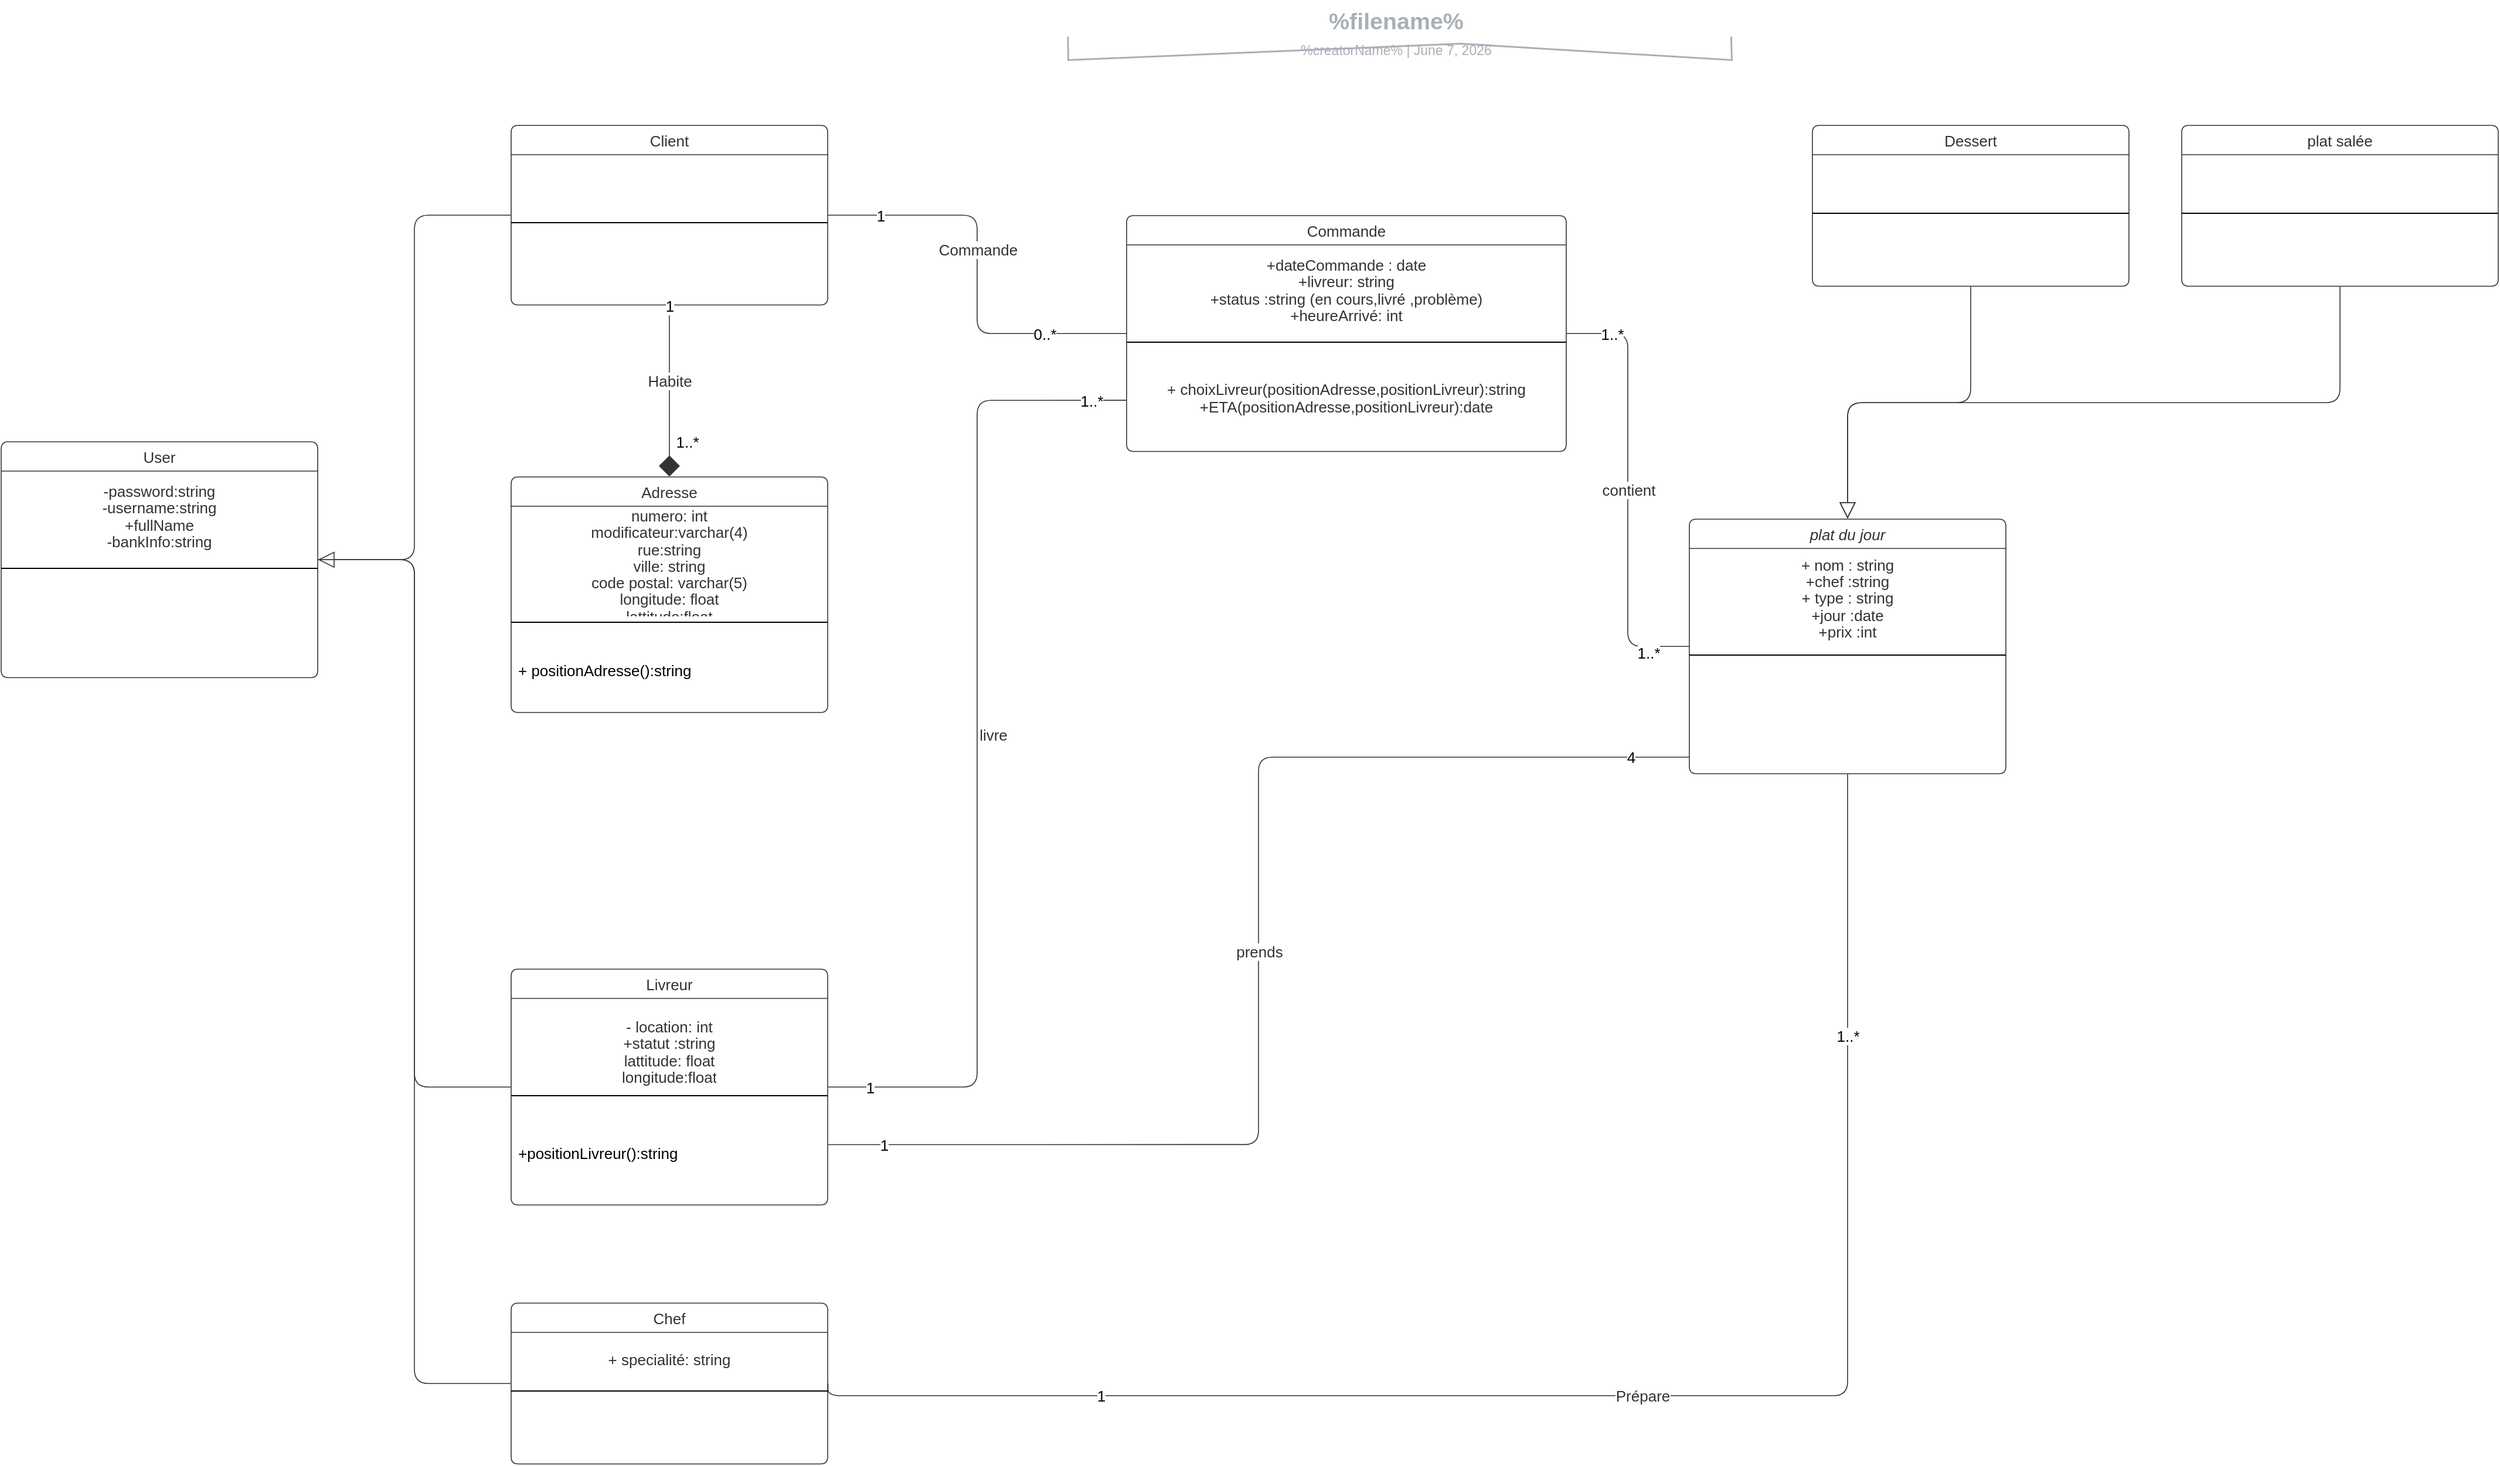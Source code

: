 <mxfile version="20.6.2" type="github">
  <diagram id="hdS_zrCQjjvmw232QyaX" name="Page-1">
    <mxGraphModel dx="2526" dy="1269" grid="1" gridSize="10" guides="1" tooltips="1" connect="1" arrows="1" fold="1" page="1" pageScale="1" pageWidth="827" pageHeight="1169" math="0" shadow="0">
      <root>
        <mxCell id="0" />
        <mxCell id="1" parent="0" />
        <mxCell id="U1_2OJh4UtTGv1gTS8dt-1" value="" style="group;dropTarget=0;pointerEvents=0;" vertex="1" parent="1">
          <mxGeometry x="1125" y="14" width="640" height="44" as="geometry" />
        </mxCell>
        <UserObject label="%filename%" placeholders="1" lucidchartObjectId="kWBYl.rsL5rs" id="U1_2OJh4UtTGv1gTS8dt-2">
          <mxCell style="points=[[0.062,0.967,0],[0.946,0.967,0]];html=1;overflow=block;blockSpacing=1;whiteSpace=wrap;fontSize=19.7;fontColor=#a9afb8;fontStyle=1;align=center;spacingLeft=7;spacingRight=7;spacingTop=2;spacing=3;strokeOpacity=0;fillOpacity=0;rounded=1;absoluteArcSize=1;arcSize=12;fillColor=#ffffff;strokeWidth=1.5;" vertex="1" parent="U1_2OJh4UtTGv1gTS8dt-1">
            <mxGeometry width="640" height="31" as="geometry" />
          </mxCell>
        </UserObject>
        <UserObject label="%creatorName%  |  %date{mmmm d, yyyy}%" placeholders="1" lucidchartObjectId="kWBYolvidEkw" id="U1_2OJh4UtTGv1gTS8dt-3">
          <mxCell style="html=1;overflow=block;blockSpacing=1;whiteSpace=wrap;fontSize=11.5;fontColor=#a9afb8;align=center;spacingLeft=7;spacingRight=7;spacingTop=2;spacing=3;strokeOpacity=0;fillOpacity=0;rounded=1;absoluteArcSize=1;arcSize=12;fillColor=#ffffff;strokeWidth=1.5;" vertex="1" parent="U1_2OJh4UtTGv1gTS8dt-1">
            <mxGeometry y="30" width="640" height="14" as="geometry" />
          </mxCell>
        </UserObject>
        <UserObject label="" lucidchartObjectId="kWBYQYheZtb3" id="U1_2OJh4UtTGv1gTS8dt-4">
          <mxCell style="html=1;jettySize=18;whiteSpace=wrap;fontSize=13;fontFamily=Helvetica;strokeColor=#a9afb8;strokeOpacity=100;strokeWidth=1.5;rounded=0;startArrow=none;endArrow=none;exitX=0.062;exitY=0.967;exitPerimeter=0;entryX=0.946;entryY=0.967;entryPerimeter=0;" edge="1" parent="U1_2OJh4UtTGv1gTS8dt-1" source="U1_2OJh4UtTGv1gTS8dt-2" target="U1_2OJh4UtTGv1gTS8dt-2">
            <mxGeometry width="100" height="100" relative="1" as="geometry">
              <Array as="points">
                <mxPoint x="40" y="50" generated="1" />
                <mxPoint x="375" y="36" />
                <mxPoint x="606" y="50" generated="1" />
              </Array>
            </mxGeometry>
          </mxCell>
        </UserObject>
        <mxCell id="U1_2OJh4UtTGv1gTS8dt-5" value="Client" style="html=1;overflow=block;blockSpacing=1;swimlane;childLayout=stackLayout;horizontal=1;horizontalStack=0;resizeParent=1;resizeParentMax=0;resizeLast=0;collapsible=0;fontStyle=0;marginBottom=0;swimlaneFillColor=#ffffff;startSize=25;whiteSpace=wrap;fontSize=13;fontColor=#333333;align=center;spacing=0;strokeColor=#333333;strokeOpacity=100;fillOpacity=100;rounded=1;absoluteArcSize=1;arcSize=12;fillColor=#ffffff;strokeWidth=0.8;" vertex="1" parent="1">
          <mxGeometry x="690" y="120" width="270" height="153.25" as="geometry" />
        </mxCell>
        <mxCell id="U1_2OJh4UtTGv1gTS8dt-6" value="" style="part=1;html=1;resizeHeight=0;strokeColor=none;fillColor=none;verticalAlign=middle;spacingLeft=4;spacingRight=4;overflow=hidden;rotatable=0;points=[[0,0.5],[1,0.5]];portConstraint=eastwest;swimlaneFillColor=#ffffff;strokeOpacity=100;fillOpacity=100;whiteSpace=wrap;fontSize=13;align=center;" vertex="1" parent="U1_2OJh4UtTGv1gTS8dt-5">
          <mxGeometry y="25" width="270" height="54" as="geometry" />
        </mxCell>
        <mxCell id="U1_2OJh4UtTGv1gTS8dt-7" value="" style="line;strokeWidth=1;fillColor=none;align=left;verticalAlign=middle;spacingTop=-1;spacingLeft=3;spacingRight=3;rotatable=0;labelPosition=right;points=[];portConstraint=eastwest;" vertex="1" parent="U1_2OJh4UtTGv1gTS8dt-5">
          <mxGeometry y="79" width="270" height="8" as="geometry" />
        </mxCell>
        <mxCell id="U1_2OJh4UtTGv1gTS8dt-8" value="" style="part=1;html=1;resizeHeight=0;strokeColor=none;fillColor=none;verticalAlign=middle;spacingLeft=4;spacingRight=4;overflow=hidden;rotatable=0;points=[[0,0.5],[1,0.5]];portConstraint=eastwest;swimlaneFillColor=#ffffff;strokeOpacity=100;fillOpacity=100;whiteSpace=wrap;fontSize=13;align=center;" vertex="1" parent="U1_2OJh4UtTGv1gTS8dt-5">
          <mxGeometry y="87" width="270" height="66.25" as="geometry" />
        </mxCell>
        <mxCell id="U1_2OJh4UtTGv1gTS8dt-9" value="Adresse" style="html=1;overflow=block;blockSpacing=1;swimlane;childLayout=stackLayout;horizontal=1;horizontalStack=0;resizeParent=1;resizeParentMax=0;resizeLast=0;collapsible=0;fontStyle=0;marginBottom=0;swimlaneFillColor=#ffffff;startSize=25;whiteSpace=wrap;fontSize=13;fontColor=#333333;align=center;spacing=0;strokeColor=#333333;strokeOpacity=100;fillOpacity=100;rounded=1;absoluteArcSize=1;arcSize=12;fillColor=#ffffff;strokeWidth=0.8;" vertex="1" parent="1">
          <mxGeometry x="690" y="420" width="270" height="201" as="geometry" />
        </mxCell>
        <mxCell id="U1_2OJh4UtTGv1gTS8dt-10" value="&lt;div style=&quot;display: flex; justify-content: center; text-align: center; align-items: baseline; font-size: 0; line-height: 1.25;margin-top: -2px;&quot;&gt;&lt;span&gt;&lt;span style=&quot;font-size:13px;color:#333333;&quot;&gt;numero: int&#xa;&lt;/span&gt;&lt;/span&gt;&lt;/div&gt;&lt;div style=&quot;display: flex; justify-content: center; text-align: center; align-items: baseline; font-size: 0; line-height: 1.25;margin-top: -2px;&quot;&gt;&lt;span&gt;&lt;span style=&quot;font-size:13px;color:#333333;&quot;&gt;modificateur:varchar(4)&#xa;&lt;/span&gt;&lt;/span&gt;&lt;/div&gt;&lt;div style=&quot;display: flex; justify-content: center; text-align: center; align-items: baseline; font-size: 0; line-height: 1.25;margin-top: -2px;&quot;&gt;&lt;span&gt;&lt;span style=&quot;font-size:13px;color:#333333;&quot;&gt;rue:string&#xa;&lt;/span&gt;&lt;/span&gt;&lt;/div&gt;&lt;div style=&quot;display: flex; justify-content: center; text-align: center; align-items: baseline; font-size: 0; line-height: 1.25;margin-top: -2px;&quot;&gt;&lt;span&gt;&lt;span style=&quot;font-size:13px;color:#333333;&quot;&gt;ville: string&#xa;&lt;/span&gt;&lt;/span&gt;&lt;/div&gt;&lt;div style=&quot;display: flex; justify-content: center; text-align: center; align-items: baseline; font-size: 0; line-height: 1.25;margin-top: -2px;&quot;&gt;&lt;span&gt;&lt;span style=&quot;font-size:13px;color:#333333;&quot;&gt;code postal: varchar(5)&#xa;&lt;/span&gt;&lt;/span&gt;&lt;/div&gt;&lt;div style=&quot;display: flex; justify-content: center; text-align: center; align-items: baseline; font-size: 0; line-height: 1.25;margin-top: -2px;&quot;&gt;&lt;span&gt;&lt;span style=&quot;font-size:13px;color:#333333;&quot;&gt;longitude: float&#xa;&lt;/span&gt;&lt;/span&gt;&lt;/div&gt;&lt;div style=&quot;display: flex; justify-content: center; text-align: center; align-items: baseline; font-size: 0; line-height: 1.25;margin-top: -2px;&quot;&gt;&lt;span&gt;&lt;span style=&quot;font-size:13px;color:#333333;&quot;&gt;lattitude:float&#xa;&lt;/span&gt;&lt;/span&gt;&lt;/div&gt;&lt;div style=&quot;display: flex; justify-content: center; text-align: center; align-items: baseline; font-size: 0; line-height: 1.25;margin-top: -2px;&quot;&gt;&lt;span&gt;&lt;span style=&quot;font-size:13px;color:#333333;&quot;&gt;&#xa;&lt;/span&gt;&lt;/span&gt;&lt;/div&gt;&lt;div style=&quot;display: flex; justify-content: center; text-align: center; align-items: baseline; font-size: 0; line-height: 1.25;margin-top: -2px;&quot;&gt;&lt;span&gt;&lt;/span&gt;&lt;/div&gt;" style="part=1;html=1;resizeHeight=0;strokeColor=none;fillColor=none;verticalAlign=middle;spacingLeft=4;spacingRight=4;overflow=hidden;rotatable=0;points=[[0,0.5],[1,0.5]];portConstraint=eastwest;swimlaneFillColor=#ffffff;strokeOpacity=100;fillOpacity=100;whiteSpace=wrap;fontSize=13;fontColor=#333333;align=center;" vertex="1" parent="U1_2OJh4UtTGv1gTS8dt-9">
          <mxGeometry y="25" width="270" height="95" as="geometry" />
        </mxCell>
        <mxCell id="U1_2OJh4UtTGv1gTS8dt-11" value="" style="line;strokeWidth=1;fillColor=none;align=left;verticalAlign=middle;spacingTop=-1;spacingLeft=3;spacingRight=3;rotatable=0;labelPosition=right;points=[];portConstraint=eastwest;" vertex="1" parent="U1_2OJh4UtTGv1gTS8dt-9">
          <mxGeometry y="120" width="270" height="8" as="geometry" />
        </mxCell>
        <mxCell id="U1_2OJh4UtTGv1gTS8dt-12" value="+ positionAdresse():string" style="part=1;resizeHeight=0;strokeColor=none;fillColor=none;align=left;verticalAlign=middle;spacingLeft=4;spacingRight=4;rotatable=0;points=[[0,0.5],[1,0.5]];portConstraint=eastwest;swimlaneFillColor=#ffffff;strokeOpacity=100;fillOpacity=100;whiteSpace=wrap;overflow=block;blockSpacing=1;html=1;fontSize=13;" vertex="1" parent="U1_2OJh4UtTGv1gTS8dt-9">
          <mxGeometry y="128" width="270" height="73" as="geometry" />
        </mxCell>
        <UserObject label="" lucidchartObjectId="TWlcJLq8VH~c" id="U1_2OJh4UtTGv1gTS8dt-13">
          <mxCell style="html=1;jettySize=18;whiteSpace=wrap;fontSize=13;strokeColor=#333333;strokeOpacity=100;strokeWidth=0.8;rounded=1;arcSize=24;edgeStyle=orthogonalEdgeStyle;startArrow=diamond;startFill=1;startSize=16;endArrow=none;exitX=0.5;exitY=-0.002;exitPerimeter=0;entryX=0.5;entryY=1.003;entryPerimeter=0;" edge="1" parent="1" source="U1_2OJh4UtTGv1gTS8dt-9" target="U1_2OJh4UtTGv1gTS8dt-5">
            <mxGeometry width="100" height="100" relative="1" as="geometry">
              <Array as="points" />
            </mxGeometry>
          </mxCell>
        </UserObject>
        <mxCell id="U1_2OJh4UtTGv1gTS8dt-14" value="Habite" style="text;html=1;resizable=0;labelBackgroundColor=default;align=center;verticalAlign=middle;fontColor=#333333;fontSize=13;" vertex="1" parent="U1_2OJh4UtTGv1gTS8dt-13">
          <mxGeometry x="0.119" relative="1" as="geometry" />
        </mxCell>
        <mxCell id="U1_2OJh4UtTGv1gTS8dt-15" value="1..*" style="text;html=1;resizable=0;labelBackgroundColor=default;align=center;verticalAlign=middle;fontSize=13;" vertex="1" parent="U1_2OJh4UtTGv1gTS8dt-13">
          <mxGeometry x="-1" relative="1" as="geometry">
            <mxPoint x="15" y="-30" as="offset" />
          </mxGeometry>
        </mxCell>
        <mxCell id="U1_2OJh4UtTGv1gTS8dt-16" value="1" style="text;html=1;resizable=0;labelBackgroundColor=default;align=center;verticalAlign=middle;fontSize=13;" vertex="1" parent="U1_2OJh4UtTGv1gTS8dt-13">
          <mxGeometry x="1" relative="1" as="geometry">
            <mxPoint as="offset" />
          </mxGeometry>
        </mxCell>
        <mxCell id="U1_2OJh4UtTGv1gTS8dt-17" value="Livreur" style="html=1;overflow=block;blockSpacing=1;swimlane;childLayout=stackLayout;horizontal=1;horizontalStack=0;resizeParent=1;resizeParentMax=0;resizeLast=0;collapsible=0;fontStyle=0;marginBottom=0;swimlaneFillColor=#ffffff;startSize=25;whiteSpace=wrap;fontSize=13;fontColor=#333333;align=center;spacing=0;strokeColor=#333333;strokeOpacity=100;fillOpacity=100;rounded=1;absoluteArcSize=1;arcSize=12;fillColor=#ffffff;strokeWidth=0.8;" vertex="1" parent="1">
          <mxGeometry x="690" y="840" width="270" height="201.25" as="geometry" />
        </mxCell>
        <mxCell id="U1_2OJh4UtTGv1gTS8dt-18" value="&lt;div style=&quot;display: flex; justify-content: center; text-align: center; align-items: baseline; font-size: 0; line-height: 1.25;margin-top: -2px;&quot;&gt;&lt;span&gt;&lt;span style=&quot;font-size:13px;color:#333333;&quot;&gt;&#xa;&lt;/span&gt;&lt;/span&gt;&lt;/div&gt;&lt;div style=&quot;display: flex; justify-content: center; text-align: center; align-items: baseline; font-size: 0; line-height: 1.25;margin-top: -2px;&quot;&gt;&lt;span&gt;&lt;span style=&quot;font-size:13px;color:#333333;&quot;&gt;- location: int&#xa;&lt;/span&gt;&lt;/span&gt;&lt;/div&gt;&lt;div style=&quot;display: flex; justify-content: center; text-align: center; align-items: baseline; font-size: 0; line-height: 1.25;margin-top: -2px;&quot;&gt;&lt;span&gt;&lt;span style=&quot;font-size:13px;color:#333333;&quot;&gt;+statut :string&#xa;&lt;/span&gt;&lt;/span&gt;&lt;/div&gt;&lt;div style=&quot;display: flex; justify-content: center; text-align: center; align-items: baseline; font-size: 0; line-height: 1.25;margin-top: -2px;&quot;&gt;&lt;span&gt;&lt;span style=&quot;font-size:13px;color:#333333;&quot;&gt;lattitude: float&#xa;&lt;/span&gt;&lt;/span&gt;&lt;/div&gt;&lt;div style=&quot;display: flex; justify-content: center; text-align: center; align-items: baseline; font-size: 0; line-height: 1.25;margin-top: -2px;&quot;&gt;&lt;span&gt;&lt;span style=&quot;font-size:13px;color:#333333;&quot;&gt;longitude:float&lt;/span&gt;&lt;/span&gt;&lt;/div&gt;" style="part=1;html=1;resizeHeight=0;strokeColor=none;fillColor=none;verticalAlign=middle;spacingLeft=4;spacingRight=4;overflow=hidden;rotatable=0;points=[[0,0.5],[1,0.5]];portConstraint=eastwest;swimlaneFillColor=#ffffff;strokeOpacity=100;fillOpacity=100;whiteSpace=wrap;fontSize=13;fontColor=#333333;align=center;" vertex="1" parent="U1_2OJh4UtTGv1gTS8dt-17">
          <mxGeometry y="25" width="270" height="79" as="geometry" />
        </mxCell>
        <mxCell id="U1_2OJh4UtTGv1gTS8dt-19" value="" style="line;strokeWidth=1;fillColor=none;align=left;verticalAlign=middle;spacingTop=-1;spacingLeft=3;spacingRight=3;rotatable=0;labelPosition=right;points=[];portConstraint=eastwest;" vertex="1" parent="U1_2OJh4UtTGv1gTS8dt-17">
          <mxGeometry y="104" width="270" height="8" as="geometry" />
        </mxCell>
        <mxCell id="U1_2OJh4UtTGv1gTS8dt-20" value="+positionLivreur():string" style="part=1;resizeHeight=0;strokeColor=none;fillColor=none;align=left;verticalAlign=middle;spacingLeft=4;spacingRight=4;rotatable=0;points=[[0,0.5],[1,0.5]];portConstraint=eastwest;swimlaneFillColor=#ffffff;strokeOpacity=100;fillOpacity=100;whiteSpace=wrap;overflow=block;blockSpacing=1;html=1;fontSize=13;" vertex="1" parent="U1_2OJh4UtTGv1gTS8dt-17">
          <mxGeometry y="112" width="270" height="89.25" as="geometry" />
        </mxCell>
        <mxCell id="U1_2OJh4UtTGv1gTS8dt-21" value="plat du jour" style="html=1;overflow=block;blockSpacing=1;swimlane;childLayout=stackLayout;horizontal=1;horizontalStack=0;resizeParent=1;resizeParentMax=0;resizeLast=0;collapsible=0;marginBottom=0;swimlaneFillColor=#ffffff;startSize=25;whiteSpace=wrap;fontSize=13;fontColor=#333333;fontStyle=2;align=center;spacing=0;strokeColor=#333333;strokeOpacity=100;fillOpacity=100;rounded=1;absoluteArcSize=1;arcSize=12;fillColor=#ffffff;strokeWidth=0.8;" vertex="1" parent="1">
          <mxGeometry x="1695" y="456" width="270" height="217.25" as="geometry" />
        </mxCell>
        <mxCell id="U1_2OJh4UtTGv1gTS8dt-22" value="&lt;div style=&quot;display: flex; justify-content: center; text-align: center; align-items: baseline; font-size: 0; line-height: 1.25;margin-top: -2px;&quot;&gt;&lt;span&gt;&lt;span style=&quot;font-size:13px;color:#333333;&quot;&gt;+ nom : string&#xa;&lt;/span&gt;&lt;/span&gt;&lt;/div&gt;&lt;div style=&quot;display: flex; justify-content: center; text-align: center; align-items: baseline; font-size: 0; line-height: 1.25;margin-top: -2px;&quot;&gt;&lt;span&gt;&lt;span style=&quot;font-size:13px;color:#333333;&quot;&gt;+chef :string&#xa;&lt;/span&gt;&lt;/span&gt;&lt;/div&gt;&lt;div style=&quot;display: flex; justify-content: center; text-align: center; align-items: baseline; font-size: 0; line-height: 1.25;margin-top: -2px;&quot;&gt;&lt;span&gt;&lt;span style=&quot;font-size:13px;color:#333333;&quot;&gt;+ type : string&#xa;&lt;/span&gt;&lt;/span&gt;&lt;/div&gt;&lt;div style=&quot;display: flex; justify-content: center; text-align: center; align-items: baseline; font-size: 0; line-height: 1.25;margin-top: -2px;&quot;&gt;&lt;span&gt;&lt;span style=&quot;font-size:13px;color:#333333;&quot;&gt;+jour :date&#xa;&lt;/span&gt;&lt;/span&gt;&lt;/div&gt;&lt;div style=&quot;display: flex; justify-content: center; text-align: center; align-items: baseline; font-size: 0; line-height: 1.25;margin-top: -2px;&quot;&gt;&lt;span&gt;&lt;span style=&quot;font-size:13px;color:#333333;&quot;&gt;+prix :int&lt;/span&gt;&lt;/span&gt;&lt;/div&gt;" style="part=1;html=1;resizeHeight=0;strokeColor=none;fillColor=none;verticalAlign=middle;spacingLeft=4;spacingRight=4;overflow=hidden;rotatable=0;points=[[0,0.5],[1,0.5]];portConstraint=eastwest;swimlaneFillColor=#ffffff;strokeOpacity=100;fillOpacity=100;whiteSpace=wrap;fontSize=13;fontColor=#333333;align=center;" vertex="1" parent="U1_2OJh4UtTGv1gTS8dt-21">
          <mxGeometry y="25" width="270" height="87" as="geometry" />
        </mxCell>
        <mxCell id="U1_2OJh4UtTGv1gTS8dt-23" value="" style="line;strokeWidth=1;fillColor=none;align=left;verticalAlign=middle;spacingTop=-1;spacingLeft=3;spacingRight=3;rotatable=0;labelPosition=right;points=[];portConstraint=eastwest;" vertex="1" parent="U1_2OJh4UtTGv1gTS8dt-21">
          <mxGeometry y="112" width="270" height="8" as="geometry" />
        </mxCell>
        <mxCell id="U1_2OJh4UtTGv1gTS8dt-24" value="" style="part=1;resizeHeight=0;strokeColor=none;fillColor=none;align=left;verticalAlign=middle;spacingLeft=4;spacingRight=4;rotatable=0;points=[[0,0.5],[1,0.5]];portConstraint=eastwest;swimlaneFillColor=#ffffff;strokeOpacity=100;fillOpacity=100;whiteSpace=wrap;overflow=block;blockSpacing=1;html=1;fontSize=13;" vertex="1" parent="U1_2OJh4UtTGv1gTS8dt-21">
          <mxGeometry y="120" width="270" height="97.25" as="geometry" />
        </mxCell>
        <mxCell id="U1_2OJh4UtTGv1gTS8dt-25" value="Commande" style="html=1;overflow=block;blockSpacing=1;swimlane;childLayout=stackLayout;horizontal=1;horizontalStack=0;resizeParent=1;resizeParentMax=0;resizeLast=0;collapsible=0;fontStyle=0;marginBottom=0;swimlaneFillColor=#ffffff;startSize=25;whiteSpace=wrap;fontSize=13;fontColor=#333333;align=center;spacing=0;strokeColor=#333333;strokeOpacity=100;fillOpacity=100;rounded=1;absoluteArcSize=1;arcSize=12;fillColor=#ffffff;strokeWidth=0.8;" vertex="1" parent="1">
          <mxGeometry x="1215" y="197" width="375" height="201.25" as="geometry" />
        </mxCell>
        <mxCell id="U1_2OJh4UtTGv1gTS8dt-26" value="&lt;div style=&quot;display: flex; justify-content: center; text-align: center; align-items: baseline; font-size: 0; line-height: 1.25;margin-top: -2px;&quot;&gt;&lt;span&gt;&lt;span style=&quot;font-size:13px;color:#333333;&quot;&gt;+dateCommande : date&#xa;&lt;/span&gt;&lt;/span&gt;&lt;/div&gt;&lt;div style=&quot;display: flex; justify-content: center; text-align: center; align-items: baseline; font-size: 0; line-height: 1.25;margin-top: -2px;&quot;&gt;&lt;span&gt;&lt;span style=&quot;font-size:13px;color:#333333;&quot;&gt;+livreur: string&#xa;&lt;/span&gt;&lt;/span&gt;&lt;/div&gt;&lt;div style=&quot;display: flex; justify-content: center; text-align: center; align-items: baseline; font-size: 0; line-height: 1.25;margin-top: -2px;&quot;&gt;&lt;span&gt;&lt;span style=&quot;font-size:13px;color:#333333;&quot;&gt;+status :string (en cours,livré ,problème)&#xa;&lt;/span&gt;&lt;/span&gt;&lt;/div&gt;&lt;div style=&quot;display: flex; justify-content: center; text-align: center; align-items: baseline; font-size: 0; line-height: 1.25;margin-top: -2px;&quot;&gt;&lt;span&gt;&lt;span style=&quot;font-size:13px;color:#333333;&quot;&gt;+heureArrivé: int&lt;/span&gt;&lt;/span&gt;&lt;/div&gt;" style="part=1;html=1;resizeHeight=0;strokeColor=none;fillColor=none;verticalAlign=middle;spacingLeft=4;spacingRight=4;overflow=hidden;rotatable=0;points=[[0,0.5],[1,0.5]];portConstraint=eastwest;swimlaneFillColor=#ffffff;strokeOpacity=100;fillOpacity=100;whiteSpace=wrap;fontSize=13;fontColor=#333333;align=center;" vertex="1" parent="U1_2OJh4UtTGv1gTS8dt-25">
          <mxGeometry y="25" width="375" height="79" as="geometry" />
        </mxCell>
        <mxCell id="U1_2OJh4UtTGv1gTS8dt-27" value="" style="line;strokeWidth=1;fillColor=none;align=left;verticalAlign=middle;spacingTop=-1;spacingLeft=3;spacingRight=3;rotatable=0;labelPosition=right;points=[];portConstraint=eastwest;" vertex="1" parent="U1_2OJh4UtTGv1gTS8dt-25">
          <mxGeometry y="104" width="375" height="8" as="geometry" />
        </mxCell>
        <mxCell id="U1_2OJh4UtTGv1gTS8dt-28" value="&lt;div style=&quot;display: flex; justify-content: center; text-align: center; align-items: baseline; font-size: 0; line-height: 1.25;margin-top: -2px;&quot;&gt;&lt;span&gt;&lt;span style=&quot;font-size:13px;color:#333333;&quot;&gt;+ choixLivreur(positionAdresse,positionLivreur):string&#xa;&lt;/span&gt;&lt;/span&gt;&lt;/div&gt;&lt;div style=&quot;display: flex; justify-content: center; text-align: center; align-items: baseline; font-size: 0; line-height: 1.25;margin-top: -2px;&quot;&gt;&lt;span&gt;&lt;span style=&quot;font-size:13px;color:#333333;&quot;&gt;+ETA(positionAdresse,positionLivreur):date&lt;/span&gt;&lt;/span&gt;&lt;/div&gt;" style="part=1;resizeHeight=0;strokeColor=none;fillColor=none;align=left;verticalAlign=middle;spacingLeft=4;spacingRight=4;rotatable=0;points=[[0,0.5],[1,0.5]];portConstraint=eastwest;swimlaneFillColor=#ffffff;strokeOpacity=100;fillOpacity=100;whiteSpace=wrap;overflow=block;blockSpacing=1;html=1;fontSize=13;" vertex="1" parent="U1_2OJh4UtTGv1gTS8dt-25">
          <mxGeometry y="112" width="375" height="89.25" as="geometry" />
        </mxCell>
        <UserObject label="" lucidchartObjectId="J2lc4CfqBbUZ" id="U1_2OJh4UtTGv1gTS8dt-29">
          <mxCell style="html=1;jettySize=18;whiteSpace=wrap;fontSize=13;strokeColor=#333333;strokeOpacity=100;strokeWidth=0.8;rounded=1;arcSize=24;edgeStyle=orthogonalEdgeStyle;startArrow=none;endArrow=none;exitX=1.001;exitY=0.5;exitPerimeter=0;entryX=-0.001;entryY=0.5;entryPerimeter=0;" edge="1" parent="1" source="U1_2OJh4UtTGv1gTS8dt-5" target="U1_2OJh4UtTGv1gTS8dt-25">
            <mxGeometry width="100" height="100" relative="1" as="geometry">
              <Array as="points" />
            </mxGeometry>
          </mxCell>
        </UserObject>
        <mxCell id="U1_2OJh4UtTGv1gTS8dt-30" value="Commande" style="text;html=1;resizable=0;labelBackgroundColor=default;align=center;verticalAlign=middle;fontColor=#333333;fontSize=13;" vertex="1" parent="U1_2OJh4UtTGv1gTS8dt-29">
          <mxGeometry x="-0.122" relative="1" as="geometry" />
        </mxCell>
        <mxCell id="U1_2OJh4UtTGv1gTS8dt-31" value="1" style="text;html=1;resizable=0;labelBackgroundColor=default;align=center;verticalAlign=middle;fontSize=13;" vertex="1" parent="U1_2OJh4UtTGv1gTS8dt-29">
          <mxGeometry x="-0.75" relative="1" as="geometry">
            <mxPoint as="offset" />
          </mxGeometry>
        </mxCell>
        <mxCell id="U1_2OJh4UtTGv1gTS8dt-32" value="0..*" style="text;html=1;resizable=0;labelBackgroundColor=default;align=center;verticalAlign=middle;fontSize=13;" vertex="1" parent="U1_2OJh4UtTGv1gTS8dt-29">
          <mxGeometry x="0.603" relative="1" as="geometry">
            <mxPoint as="offset" />
          </mxGeometry>
        </mxCell>
        <UserObject label="" lucidchartObjectId="a3lcvIBLx3UH" id="U1_2OJh4UtTGv1gTS8dt-33">
          <mxCell style="html=1;jettySize=18;whiteSpace=wrap;fontSize=13;strokeColor=#333333;strokeOpacity=100;strokeWidth=0.8;rounded=1;arcSize=24;edgeStyle=orthogonalEdgeStyle;startArrow=none;endArrow=none;exitX=1.001;exitY=0.5;exitPerimeter=0;entryX=-0.001;entryY=0.783;entryPerimeter=0;" edge="1" parent="1" source="U1_2OJh4UtTGv1gTS8dt-17" target="U1_2OJh4UtTGv1gTS8dt-25">
            <mxGeometry width="100" height="100" relative="1" as="geometry">
              <Array as="points" />
            </mxGeometry>
          </mxCell>
        </UserObject>
        <mxCell id="U1_2OJh4UtTGv1gTS8dt-34" value="livre" style="text;html=1;resizable=0;labelBackgroundColor=default;align=center;verticalAlign=middle;fontColor=#333333;fontSize=13;" vertex="1" parent="U1_2OJh4UtTGv1gTS8dt-33">
          <mxGeometry relative="1" as="geometry">
            <mxPoint x="13" y="-8" as="offset" />
          </mxGeometry>
        </mxCell>
        <mxCell id="U1_2OJh4UtTGv1gTS8dt-35" value="1" style="text;html=1;resizable=0;labelBackgroundColor=default;align=center;verticalAlign=middle;fontSize=13;" vertex="1" parent="U1_2OJh4UtTGv1gTS8dt-33">
          <mxGeometry x="-0.915" relative="1" as="geometry">
            <mxPoint as="offset" />
          </mxGeometry>
        </mxCell>
        <mxCell id="U1_2OJh4UtTGv1gTS8dt-36" value="1..*" style="text;html=1;resizable=0;labelBackgroundColor=default;align=center;verticalAlign=middle;fontSize=13;" vertex="1" parent="U1_2OJh4UtTGv1gTS8dt-33">
          <mxGeometry x="0.928" relative="1" as="geometry">
            <mxPoint as="offset" />
          </mxGeometry>
        </mxCell>
        <UserObject label="" lucidchartObjectId="R4lc5TQhlQKx" id="U1_2OJh4UtTGv1gTS8dt-37">
          <mxCell style="html=1;jettySize=18;whiteSpace=wrap;fontSize=13;strokeColor=#333333;strokeOpacity=100;strokeWidth=0.8;rounded=1;arcSize=24;edgeStyle=orthogonalEdgeStyle;startArrow=none;endArrow=none;exitX=1.001;exitY=0.5;exitPerimeter=0;entryX=-0.001;entryY=0.5;entryPerimeter=0;" edge="1" parent="1" source="U1_2OJh4UtTGv1gTS8dt-25" target="U1_2OJh4UtTGv1gTS8dt-21">
            <mxGeometry width="100" height="100" relative="1" as="geometry">
              <Array as="points" />
            </mxGeometry>
          </mxCell>
        </UserObject>
        <mxCell id="U1_2OJh4UtTGv1gTS8dt-38" value="contient" style="text;html=1;resizable=0;labelBackgroundColor=default;align=center;verticalAlign=middle;fontColor=#333333;fontSize=13;" vertex="1" parent="U1_2OJh4UtTGv1gTS8dt-37">
          <mxGeometry relative="1" as="geometry" />
        </mxCell>
        <mxCell id="U1_2OJh4UtTGv1gTS8dt-39" value="1..*" style="text;html=1;resizable=0;labelBackgroundColor=default;align=center;verticalAlign=middle;fontSize=13;" vertex="1" parent="U1_2OJh4UtTGv1gTS8dt-37">
          <mxGeometry x="-0.794" relative="1" as="geometry">
            <mxPoint as="offset" />
          </mxGeometry>
        </mxCell>
        <mxCell id="U1_2OJh4UtTGv1gTS8dt-40" value="1..*" style="text;html=1;resizable=0;labelBackgroundColor=default;align=center;verticalAlign=middle;fontSize=13;" vertex="1" parent="U1_2OJh4UtTGv1gTS8dt-37">
          <mxGeometry x="0.727" relative="1" as="geometry">
            <mxPoint x="16" y="5" as="offset" />
          </mxGeometry>
        </mxCell>
        <mxCell id="U1_2OJh4UtTGv1gTS8dt-41" value="Chef" style="html=1;overflow=block;blockSpacing=1;swimlane;childLayout=stackLayout;horizontal=1;horizontalStack=0;resizeParent=1;resizeParentMax=0;resizeLast=0;collapsible=0;fontStyle=0;marginBottom=0;swimlaneFillColor=#ffffff;startSize=25;whiteSpace=wrap;fontSize=13;fontColor=#333333;align=center;spacing=0;strokeColor=#333333;strokeOpacity=100;fillOpacity=100;rounded=1;absoluteArcSize=1;arcSize=12;fillColor=#ffffff;strokeWidth=0.8;" vertex="1" parent="1">
          <mxGeometry x="690" y="1125" width="270" height="137.25" as="geometry" />
        </mxCell>
        <mxCell id="U1_2OJh4UtTGv1gTS8dt-42" value="+ specialité: string" style="part=1;html=1;resizeHeight=0;strokeColor=none;fillColor=none;verticalAlign=middle;spacingLeft=4;spacingRight=4;overflow=hidden;rotatable=0;points=[[0,0.5],[1,0.5]];portConstraint=eastwest;swimlaneFillColor=#ffffff;strokeOpacity=100;fillOpacity=100;whiteSpace=wrap;fontSize=13;fontColor=#333333;align=center;" vertex="1" parent="U1_2OJh4UtTGv1gTS8dt-41">
          <mxGeometry y="25" width="270" height="46" as="geometry" />
        </mxCell>
        <mxCell id="U1_2OJh4UtTGv1gTS8dt-43" value="" style="line;strokeWidth=1;fillColor=none;align=left;verticalAlign=middle;spacingTop=-1;spacingLeft=3;spacingRight=3;rotatable=0;labelPosition=right;points=[];portConstraint=eastwest;" vertex="1" parent="U1_2OJh4UtTGv1gTS8dt-41">
          <mxGeometry y="71" width="270" height="8" as="geometry" />
        </mxCell>
        <mxCell id="U1_2OJh4UtTGv1gTS8dt-44" value="" style="part=1;html=1;resizeHeight=0;strokeColor=none;fillColor=none;verticalAlign=middle;spacingLeft=4;spacingRight=4;overflow=hidden;rotatable=0;points=[[0,0.5],[1,0.5]];portConstraint=eastwest;swimlaneFillColor=#ffffff;strokeOpacity=100;fillOpacity=100;whiteSpace=wrap;fontSize=13;align=center;" vertex="1" parent="U1_2OJh4UtTGv1gTS8dt-41">
          <mxGeometry y="79" width="270" height="58.25" as="geometry" />
        </mxCell>
        <UserObject label="" lucidchartObjectId="hbmcKppnz3ou" id="U1_2OJh4UtTGv1gTS8dt-45">
          <mxCell style="html=1;jettySize=18;whiteSpace=wrap;fontSize=13;strokeColor=#333333;strokeOpacity=100;strokeWidth=0.8;rounded=1;arcSize=24;edgeStyle=orthogonalEdgeStyle;startArrow=none;endArrow=none;exitX=1.001;exitY=0.5;exitPerimeter=0;entryX=0.5;entryY=1.002;entryPerimeter=0;" edge="1" parent="1" source="U1_2OJh4UtTGv1gTS8dt-41" target="U1_2OJh4UtTGv1gTS8dt-21">
            <mxGeometry width="100" height="100" relative="1" as="geometry">
              <Array as="points">
                <mxPoint x="1830" y="1204" />
              </Array>
            </mxGeometry>
          </mxCell>
        </UserObject>
        <mxCell id="U1_2OJh4UtTGv1gTS8dt-46" value="Prépare" style="text;html=1;resizable=0;labelBackgroundColor=default;align=center;verticalAlign=middle;fontColor=#333333;fontSize=13;" vertex="1" parent="U1_2OJh4UtTGv1gTS8dt-45">
          <mxGeometry relative="1" as="geometry" />
        </mxCell>
        <mxCell id="U1_2OJh4UtTGv1gTS8dt-47" value="1" style="text;html=1;resizable=0;labelBackgroundColor=default;align=center;verticalAlign=middle;fontSize=13;" vertex="1" parent="U1_2OJh4UtTGv1gTS8dt-45">
          <mxGeometry x="-0.656" relative="1" as="geometry">
            <mxPoint as="offset" />
          </mxGeometry>
        </mxCell>
        <mxCell id="U1_2OJh4UtTGv1gTS8dt-48" value="1..*" style="text;html=1;resizable=0;labelBackgroundColor=default;align=center;verticalAlign=middle;fontSize=13;" vertex="1" parent="U1_2OJh4UtTGv1gTS8dt-45">
          <mxGeometry x="0.683" relative="1" as="geometry">
            <mxPoint as="offset" />
          </mxGeometry>
        </mxCell>
        <mxCell id="U1_2OJh4UtTGv1gTS8dt-49" value="Dessert" style="html=1;overflow=block;blockSpacing=1;swimlane;childLayout=stackLayout;horizontal=1;horizontalStack=0;resizeParent=1;resizeParentMax=0;resizeLast=0;collapsible=0;fontStyle=0;marginBottom=0;swimlaneFillColor=#ffffff;startSize=25;whiteSpace=wrap;fontSize=13;fontColor=#333333;align=center;spacing=0;strokeColor=#333333;strokeOpacity=100;fillOpacity=100;rounded=1;absoluteArcSize=1;arcSize=12;fillColor=#ffffff;strokeWidth=0.8;" vertex="1" parent="1">
          <mxGeometry x="1800" y="120" width="270" height="137.25" as="geometry" />
        </mxCell>
        <mxCell id="U1_2OJh4UtTGv1gTS8dt-50" value="" style="part=1;html=1;resizeHeight=0;strokeColor=none;fillColor=none;verticalAlign=middle;spacingLeft=4;spacingRight=4;overflow=hidden;rotatable=0;points=[[0,0.5],[1,0.5]];portConstraint=eastwest;swimlaneFillColor=#ffffff;strokeOpacity=100;fillOpacity=100;whiteSpace=wrap;fontSize=13;align=center;" vertex="1" parent="U1_2OJh4UtTGv1gTS8dt-49">
          <mxGeometry y="25" width="270" height="46" as="geometry" />
        </mxCell>
        <mxCell id="U1_2OJh4UtTGv1gTS8dt-51" value="" style="line;strokeWidth=1;fillColor=none;align=left;verticalAlign=middle;spacingTop=-1;spacingLeft=3;spacingRight=3;rotatable=0;labelPosition=right;points=[];portConstraint=eastwest;" vertex="1" parent="U1_2OJh4UtTGv1gTS8dt-49">
          <mxGeometry y="71" width="270" height="8" as="geometry" />
        </mxCell>
        <mxCell id="U1_2OJh4UtTGv1gTS8dt-52" value="" style="part=1;html=1;resizeHeight=0;strokeColor=none;fillColor=none;verticalAlign=middle;spacingLeft=4;spacingRight=4;overflow=hidden;rotatable=0;points=[[0,0.5],[1,0.5]];portConstraint=eastwest;swimlaneFillColor=#ffffff;strokeOpacity=100;fillOpacity=100;whiteSpace=wrap;fontSize=13;align=center;" vertex="1" parent="U1_2OJh4UtTGv1gTS8dt-49">
          <mxGeometry y="79" width="270" height="58.25" as="geometry" />
        </mxCell>
        <mxCell id="U1_2OJh4UtTGv1gTS8dt-53" value="plat salée" style="html=1;overflow=block;blockSpacing=1;swimlane;childLayout=stackLayout;horizontal=1;horizontalStack=0;resizeParent=1;resizeParentMax=0;resizeLast=0;collapsible=0;fontStyle=0;marginBottom=0;swimlaneFillColor=#ffffff;startSize=25;whiteSpace=wrap;fontSize=13;fontColor=#333333;align=center;spacing=0;strokeColor=#333333;strokeOpacity=100;fillOpacity=100;rounded=1;absoluteArcSize=1;arcSize=12;fillColor=#ffffff;strokeWidth=0.8;" vertex="1" parent="1">
          <mxGeometry x="2115" y="120" width="270" height="137.25" as="geometry" />
        </mxCell>
        <mxCell id="U1_2OJh4UtTGv1gTS8dt-54" value="" style="part=1;html=1;resizeHeight=0;strokeColor=none;fillColor=none;verticalAlign=middle;spacingLeft=4;spacingRight=4;overflow=hidden;rotatable=0;points=[[0,0.5],[1,0.5]];portConstraint=eastwest;swimlaneFillColor=#ffffff;strokeOpacity=100;fillOpacity=100;whiteSpace=wrap;fontSize=13;align=center;" vertex="1" parent="U1_2OJh4UtTGv1gTS8dt-53">
          <mxGeometry y="25" width="270" height="46" as="geometry" />
        </mxCell>
        <mxCell id="U1_2OJh4UtTGv1gTS8dt-55" value="" style="line;strokeWidth=1;fillColor=none;align=left;verticalAlign=middle;spacingTop=-1;spacingLeft=3;spacingRight=3;rotatable=0;labelPosition=right;points=[];portConstraint=eastwest;" vertex="1" parent="U1_2OJh4UtTGv1gTS8dt-53">
          <mxGeometry y="71" width="270" height="8" as="geometry" />
        </mxCell>
        <mxCell id="U1_2OJh4UtTGv1gTS8dt-56" value="" style="part=1;html=1;resizeHeight=0;strokeColor=none;fillColor=none;verticalAlign=middle;spacingLeft=4;spacingRight=4;overflow=hidden;rotatable=0;points=[[0,0.5],[1,0.5]];portConstraint=eastwest;swimlaneFillColor=#ffffff;strokeOpacity=100;fillOpacity=100;whiteSpace=wrap;fontSize=13;align=center;" vertex="1" parent="U1_2OJh4UtTGv1gTS8dt-53">
          <mxGeometry y="79" width="270" height="58.25" as="geometry" />
        </mxCell>
        <UserObject label="" lucidchartObjectId="mPKc2etFx7M6" id="U1_2OJh4UtTGv1gTS8dt-57">
          <mxCell style="html=1;jettySize=18;whiteSpace=wrap;fontSize=13;strokeColor=#333333;strokeOpacity=100;strokeWidth=0.8;rounded=1;arcSize=24;edgeStyle=orthogonalEdgeStyle;startArrow=none;endArrow=block;endFill=0;endSize=12;exitX=0.5;exitY=1.003;exitPerimeter=0;entryX=0.5;entryY=-0.002;entryPerimeter=0;" edge="1" parent="1" source="U1_2OJh4UtTGv1gTS8dt-49" target="U1_2OJh4UtTGv1gTS8dt-21">
            <mxGeometry width="100" height="100" relative="1" as="geometry">
              <Array as="points" />
            </mxGeometry>
          </mxCell>
        </UserObject>
        <UserObject label="" lucidchartObjectId="BPKcMzo4l5Nb" id="U1_2OJh4UtTGv1gTS8dt-58">
          <mxCell style="html=1;jettySize=18;whiteSpace=wrap;fontSize=13;strokeColor=#333333;strokeOpacity=100;strokeWidth=0.8;rounded=1;arcSize=24;edgeStyle=orthogonalEdgeStyle;startArrow=block;startFill=0;startSize=12;endArrow=none;exitX=0.5;exitY=-0.002;exitPerimeter=0;entryX=0.5;entryY=1.003;entryPerimeter=0;" edge="1" parent="1" source="U1_2OJh4UtTGv1gTS8dt-21" target="U1_2OJh4UtTGv1gTS8dt-53">
            <mxGeometry width="100" height="100" relative="1" as="geometry">
              <Array as="points" />
            </mxGeometry>
          </mxCell>
        </UserObject>
        <mxCell id="U1_2OJh4UtTGv1gTS8dt-59" value="User" style="html=1;overflow=block;blockSpacing=1;swimlane;childLayout=stackLayout;horizontal=1;horizontalStack=0;resizeParent=1;resizeParentMax=0;resizeLast=0;collapsible=0;fontStyle=0;marginBottom=0;swimlaneFillColor=#ffffff;startSize=25;whiteSpace=wrap;fontSize=13;fontColor=#333333;align=center;spacing=0;strokeColor=#333333;strokeOpacity=100;fillOpacity=100;rounded=1;absoluteArcSize=1;arcSize=12;fillColor=#ffffff;strokeWidth=0.8;" vertex="1" parent="1">
          <mxGeometry x="255" y="390" width="270" height="201.25" as="geometry" />
        </mxCell>
        <mxCell id="U1_2OJh4UtTGv1gTS8dt-60" value="&lt;div style=&quot;display: flex; justify-content: center; text-align: center; align-items: baseline; font-size: 0; line-height: 1.25;margin-top: -2px;&quot;&gt;&lt;span&gt;&lt;span style=&quot;font-size:13px;color:#333333;&quot;&gt;-password:string&#xa;&lt;/span&gt;&lt;/span&gt;&lt;/div&gt;&lt;div style=&quot;display: flex; justify-content: center; text-align: center; align-items: baseline; font-size: 0; line-height: 1.25;margin-top: -2px;&quot;&gt;&lt;span&gt;&lt;span style=&quot;font-size:13px;color:#333333;&quot;&gt;-username:string&#xa;&lt;/span&gt;&lt;/span&gt;&lt;/div&gt;&lt;div style=&quot;display: flex; justify-content: center; text-align: center; align-items: baseline; font-size: 0; line-height: 1.25;margin-top: -2px;&quot;&gt;&lt;span&gt;&lt;span style=&quot;font-size:13px;color:#333333;&quot;&gt;+fullName&#xa;&lt;/span&gt;&lt;/span&gt;&lt;/div&gt;&lt;div style=&quot;display: flex; justify-content: center; text-align: center; align-items: baseline; font-size: 0; line-height: 1.25;margin-top: -2px;&quot;&gt;&lt;span&gt;&lt;span style=&quot;font-size:13px;color:#333333;&quot;&gt;-bankInfo:string&lt;/span&gt;&lt;/span&gt;&lt;/div&gt;" style="part=1;html=1;resizeHeight=0;strokeColor=none;fillColor=none;verticalAlign=middle;spacingLeft=4;spacingRight=4;overflow=hidden;rotatable=0;points=[[0,0.5],[1,0.5]];portConstraint=eastwest;swimlaneFillColor=#ffffff;strokeOpacity=100;fillOpacity=100;whiteSpace=wrap;fontSize=13;fontColor=#333333;align=center;" vertex="1" parent="U1_2OJh4UtTGv1gTS8dt-59">
          <mxGeometry y="25" width="270" height="79" as="geometry" />
        </mxCell>
        <mxCell id="U1_2OJh4UtTGv1gTS8dt-61" value="" style="line;strokeWidth=1;fillColor=none;align=left;verticalAlign=middle;spacingTop=-1;spacingLeft=3;spacingRight=3;rotatable=0;labelPosition=right;points=[];portConstraint=eastwest;" vertex="1" parent="U1_2OJh4UtTGv1gTS8dt-59">
          <mxGeometry y="104" width="270" height="8" as="geometry" />
        </mxCell>
        <mxCell id="U1_2OJh4UtTGv1gTS8dt-62" value="" style="part=1;resizeHeight=0;strokeColor=none;fillColor=none;align=left;verticalAlign=middle;spacingLeft=4;spacingRight=4;rotatable=0;points=[[0,0.5],[1,0.5]];portConstraint=eastwest;swimlaneFillColor=#ffffff;strokeOpacity=100;fillOpacity=100;whiteSpace=wrap;overflow=block;blockSpacing=1;html=1;fontSize=13;" vertex="1" parent="U1_2OJh4UtTGv1gTS8dt-59">
          <mxGeometry y="112" width="270" height="89.25" as="geometry" />
        </mxCell>
        <UserObject label="" lucidchartObjectId="AlTd7m5eC5IK" id="U1_2OJh4UtTGv1gTS8dt-63">
          <mxCell style="html=1;jettySize=18;whiteSpace=wrap;fontSize=13;strokeColor=#333333;strokeOpacity=100;strokeWidth=0.8;rounded=1;arcSize=24;edgeStyle=orthogonalEdgeStyle;startArrow=none;endArrow=none;exitX=1.001;exitY=0.5;exitPerimeter=0;entryX=-0.001;entryY=0.5;entryPerimeter=0;" edge="1" parent="1" source="U1_2OJh4UtTGv1gTS8dt-59" target="U1_2OJh4UtTGv1gTS8dt-17">
            <mxGeometry width="100" height="100" relative="1" as="geometry">
              <Array as="points" />
            </mxGeometry>
          </mxCell>
        </UserObject>
        <UserObject label="" lucidchartObjectId="FlTdkgDGYBUg" id="U1_2OJh4UtTGv1gTS8dt-64">
          <mxCell style="html=1;jettySize=18;whiteSpace=wrap;fontSize=13;strokeColor=#333333;strokeOpacity=100;strokeWidth=0.8;rounded=1;arcSize=24;edgeStyle=orthogonalEdgeStyle;startArrow=none;endArrow=none;exitX=1.001;exitY=0.5;exitPerimeter=0;entryX=-0.001;entryY=0.5;entryPerimeter=0;" edge="1" parent="1" source="U1_2OJh4UtTGv1gTS8dt-59" target="U1_2OJh4UtTGv1gTS8dt-5">
            <mxGeometry width="100" height="100" relative="1" as="geometry">
              <Array as="points" />
            </mxGeometry>
          </mxCell>
        </UserObject>
        <UserObject label="" lucidchartObjectId="EmTddqZ1q9em" id="U1_2OJh4UtTGv1gTS8dt-65">
          <mxCell style="html=1;jettySize=18;whiteSpace=wrap;fontSize=13;strokeColor=#333333;strokeOpacity=100;strokeWidth=0.8;rounded=1;arcSize=24;edgeStyle=orthogonalEdgeStyle;startArrow=block;startFill=0;startSize=12;endArrow=none;exitX=1.001;exitY=0.5;exitPerimeter=0;entryX=-0.001;entryY=0.5;entryPerimeter=0;" edge="1" parent="1" source="U1_2OJh4UtTGv1gTS8dt-59" target="U1_2OJh4UtTGv1gTS8dt-41">
            <mxGeometry width="100" height="100" relative="1" as="geometry">
              <Array as="points" />
            </mxGeometry>
          </mxCell>
        </UserObject>
        <UserObject label="" lucidchartObjectId="u5Yd3GSFfqGg" id="U1_2OJh4UtTGv1gTS8dt-66">
          <mxCell style="html=1;jettySize=18;whiteSpace=wrap;fontSize=13;strokeColor=#333333;strokeOpacity=100;strokeWidth=0.8;rounded=1;arcSize=24;edgeStyle=orthogonalEdgeStyle;startArrow=none;endArrow=none;exitX=1.001;exitY=0.744;exitPerimeter=0;entryX=-0.001;entryY=0.935;entryPerimeter=0;" edge="1" parent="1" source="U1_2OJh4UtTGv1gTS8dt-17" target="U1_2OJh4UtTGv1gTS8dt-21">
            <mxGeometry width="100" height="100" relative="1" as="geometry">
              <Array as="points" />
            </mxGeometry>
          </mxCell>
        </UserObject>
        <mxCell id="U1_2OJh4UtTGv1gTS8dt-67" value="prends" style="text;html=1;resizable=0;labelBackgroundColor=default;align=center;verticalAlign=middle;fontColor=#333333;fontSize=13;" vertex="1" parent="U1_2OJh4UtTGv1gTS8dt-66">
          <mxGeometry relative="1" as="geometry" />
        </mxCell>
        <mxCell id="U1_2OJh4UtTGv1gTS8dt-68" value="1" style="text;html=1;resizable=0;labelBackgroundColor=default;align=center;verticalAlign=middle;fontSize=13;" vertex="1" parent="U1_2OJh4UtTGv1gTS8dt-66">
          <mxGeometry x="-0.912" relative="1" as="geometry">
            <mxPoint as="offset" />
          </mxGeometry>
        </mxCell>
        <mxCell id="U1_2OJh4UtTGv1gTS8dt-69" value="4" style="text;html=1;resizable=0;labelBackgroundColor=default;align=center;verticalAlign=middle;fontSize=13;" vertex="1" parent="U1_2OJh4UtTGv1gTS8dt-66">
          <mxGeometry x="0.907" relative="1" as="geometry">
            <mxPoint as="offset" />
          </mxGeometry>
        </mxCell>
      </root>
    </mxGraphModel>
  </diagram>
</mxfile>
